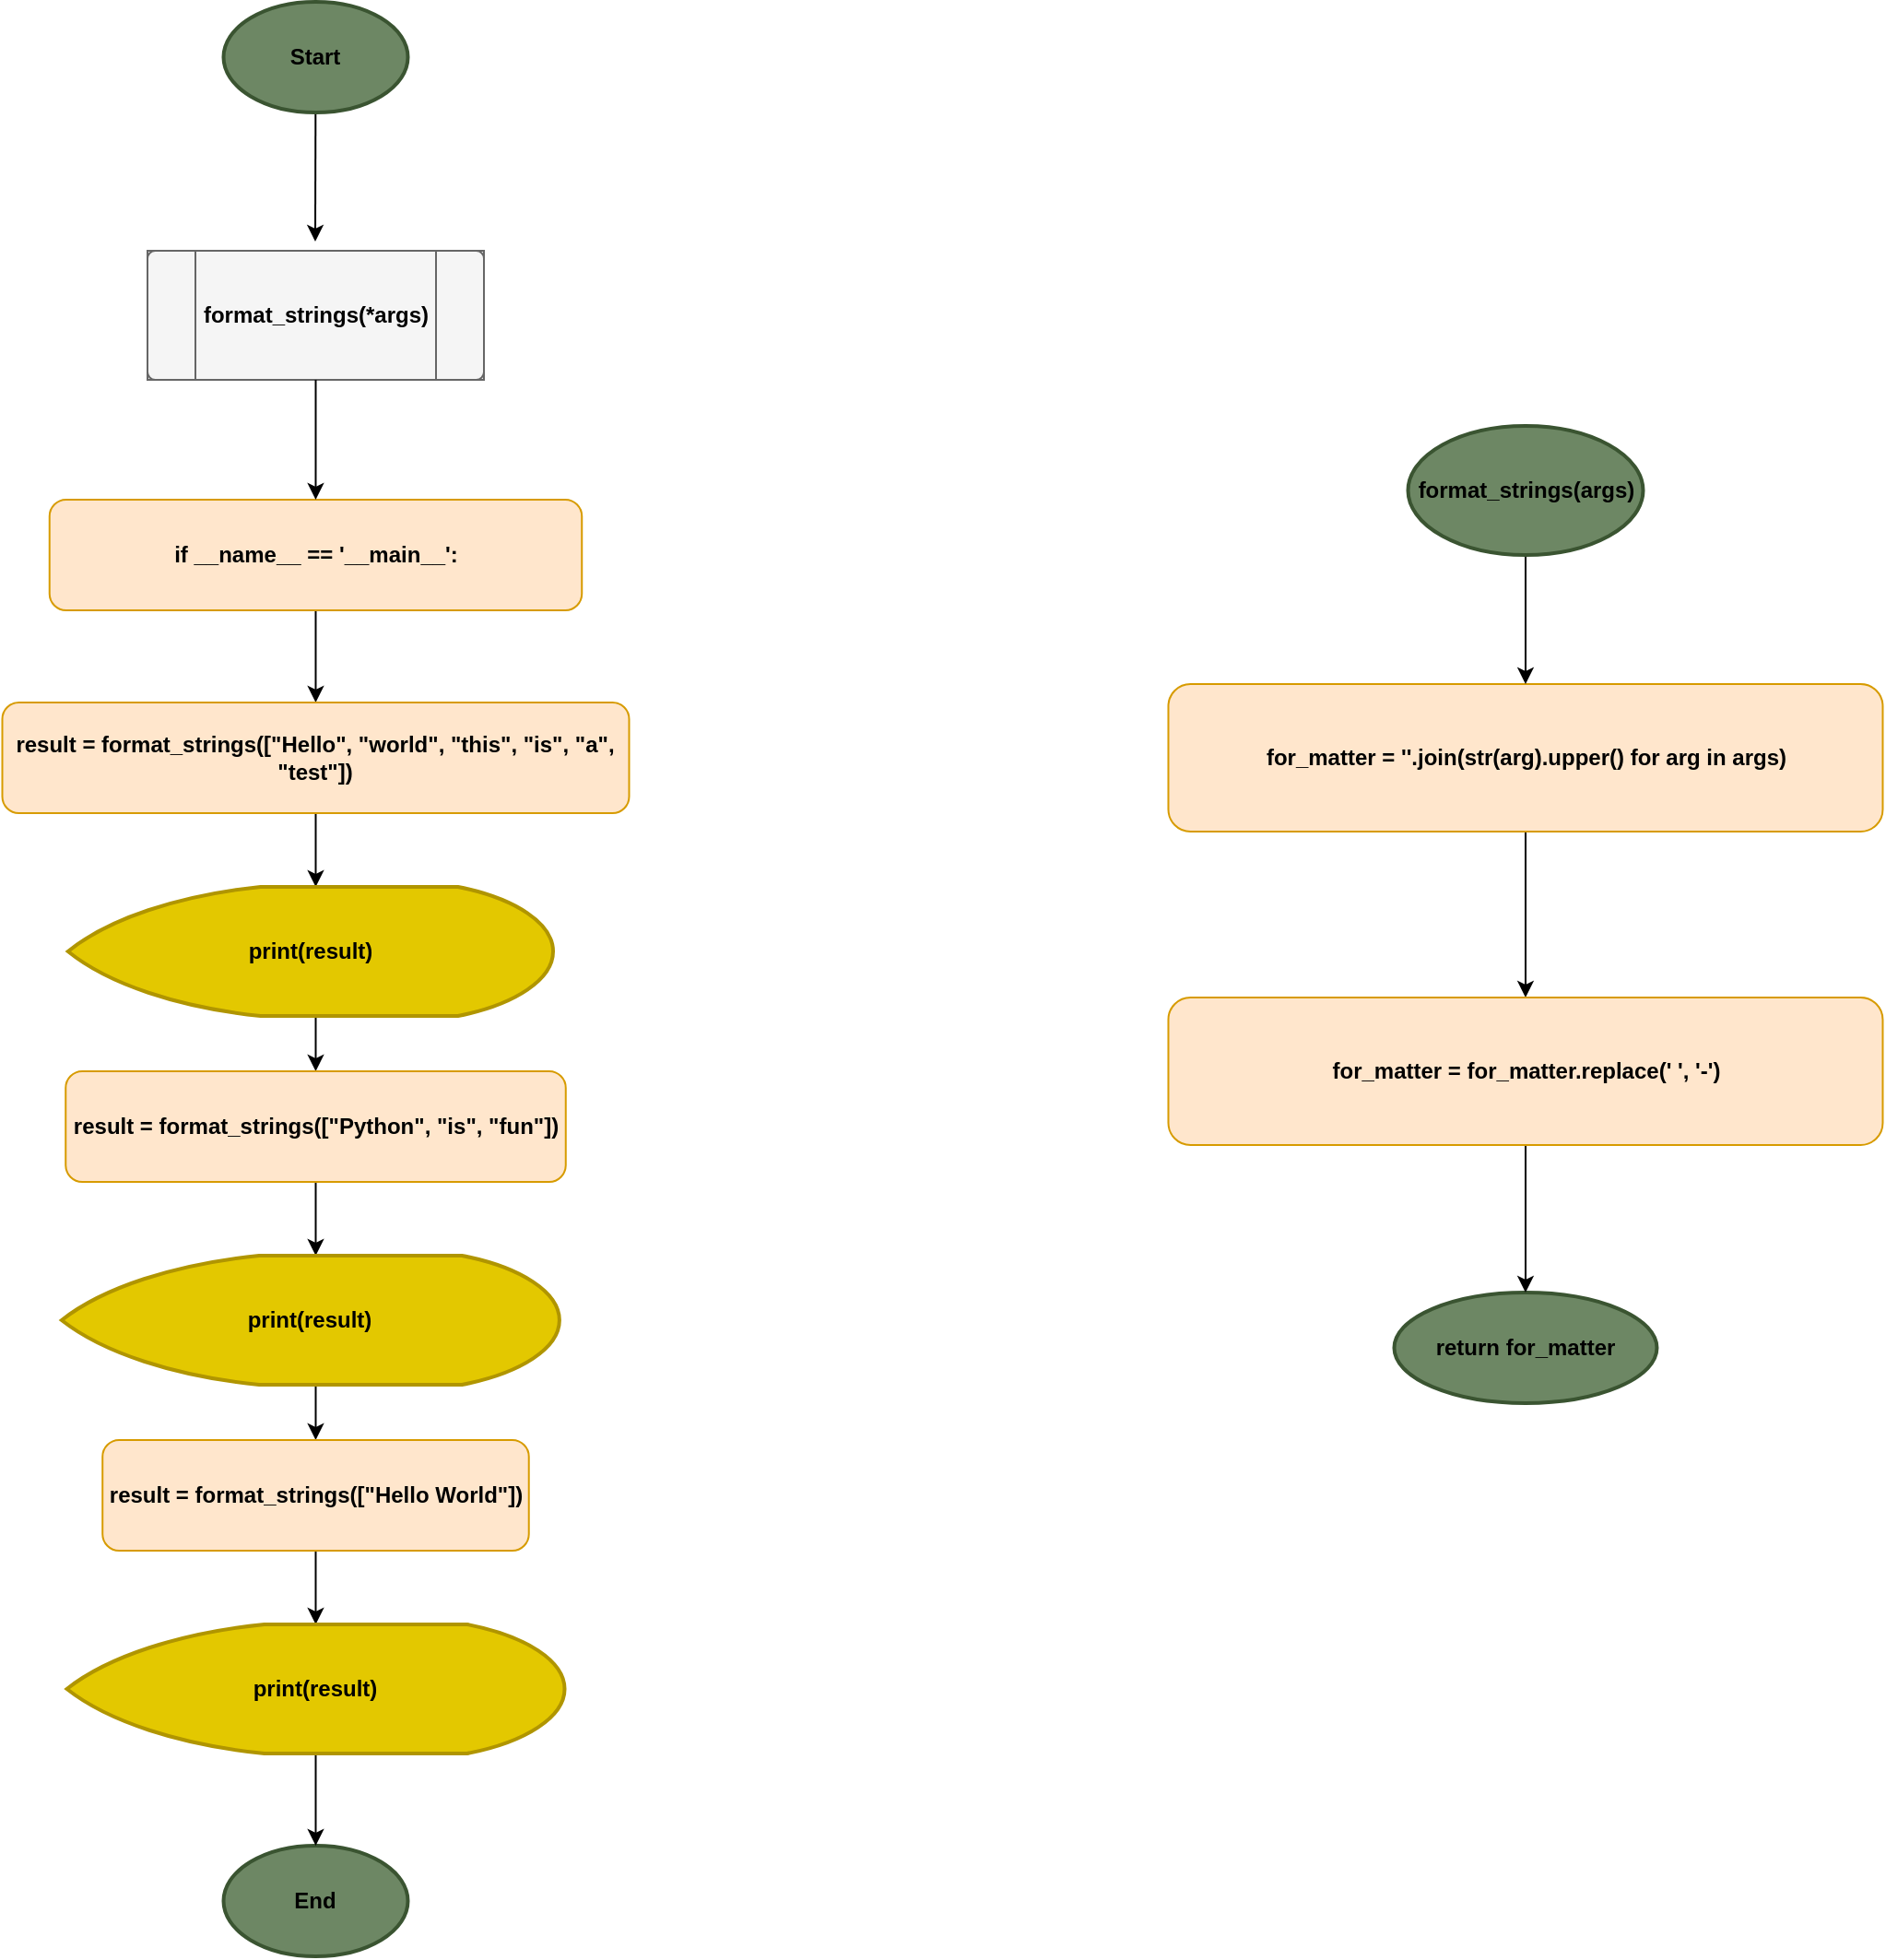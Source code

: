 <mxfile>
    <diagram id="nQTjvRek8TaVpFzdT1Jk" name="Page-1">
        <mxGraphModel dx="2187" dy="768" grid="1" gridSize="10" guides="1" tooltips="1" connect="1" arrows="1" fold="1" page="1" pageScale="1" pageWidth="850" pageHeight="1100" math="0" shadow="0">
            <root>
                <mxCell id="0"/>
                <mxCell id="1" parent="0"/>
                <mxCell id="58" value="" style="edgeStyle=none;html=1;labelBackgroundColor=none;fontColor=#FFFFFF;" parent="1" source="2" edge="1">
                    <mxGeometry relative="1" as="geometry">
                        <mxPoint x="-119" y="290" as="targetPoint"/>
                    </mxGeometry>
                </mxCell>
                <mxCell id="2" value="Start" style="strokeWidth=2;html=1;shape=mxgraph.flowchart.start_1;whiteSpace=wrap;fillColor=#6d8764;strokeColor=#3A5431;fontColor=#000000;fontStyle=1" parent="1" vertex="1">
                    <mxGeometry x="-168.75" y="160" width="100" height="60" as="geometry"/>
                </mxCell>
                <mxCell id="7" value="End" style="strokeWidth=2;html=1;shape=mxgraph.flowchart.start_1;whiteSpace=wrap;fontStyle=1;labelBackgroundColor=none;fillColor=#6d8764;strokeColor=#3A5431;fontColor=#000000;" parent="1" vertex="1">
                    <mxGeometry x="-168.75" y="1160" width="100" height="60" as="geometry"/>
                </mxCell>
                <mxCell id="15" value="" style="group;fontStyle=1;fontColor=#333333;labelBackgroundColor=none;fillColor=#f5f5f5;strokeColor=#666666;" parent="1" vertex="1" connectable="0">
                    <mxGeometry x="-210" y="295" width="182.5" height="70" as="geometry"/>
                </mxCell>
                <mxCell id="13" value="" style="verticalLabelPosition=bottom;verticalAlign=top;html=1;shape=process;whiteSpace=wrap;rounded=1;size=0.14;arcSize=6;fontStyle=1;fontColor=#333333;labelBackgroundColor=none;fillColor=#f5f5f5;strokeColor=#666666;" parent="15" vertex="1">
                    <mxGeometry width="182.5" height="70" as="geometry"/>
                </mxCell>
                <mxCell id="14" value="format_strings(*args)" style="text;html=1;strokeColor=none;fillColor=none;align=center;verticalAlign=middle;whiteSpace=wrap;rounded=0;fontStyle=1;fontColor=#000000;labelBackgroundColor=none;" parent="15" vertex="1">
                    <mxGeometry x="50.694" y="20" width="81.111" height="30" as="geometry"/>
                </mxCell>
                <mxCell id="69" value="" style="edgeStyle=none;html=1;" edge="1" parent="1" source="21" target="68">
                    <mxGeometry relative="1" as="geometry"/>
                </mxCell>
                <mxCell id="21" value="&lt;div&gt;for_matter = ''.join(str(arg).upper() for arg in args)&lt;/div&gt;" style="rounded=1;whiteSpace=wrap;html=1;fontStyle=1;labelBackgroundColor=none;fillColor=#ffe6cc;strokeColor=#d79b00;fontColor=#000000;" parent="1" vertex="1">
                    <mxGeometry x="343.74" y="530" width="387.5" height="80" as="geometry"/>
                </mxCell>
                <mxCell id="22" value="" style="edgeStyle=none;html=1;fontStyle=1;fontColor=#000000;labelBackgroundColor=none;" parent="1" edge="1">
                    <mxGeometry relative="1" as="geometry">
                        <mxPoint x="537.499" y="460" as="sourcePoint"/>
                        <mxPoint x="537.497" y="530" as="targetPoint"/>
                    </mxGeometry>
                </mxCell>
                <mxCell id="32" value="return for_matter" style="strokeWidth=2;html=1;shape=mxgraph.flowchart.start_1;whiteSpace=wrap;fontStyle=1;fontColor=#000000;labelBackgroundColor=none;fillColor=#6d8764;strokeColor=#3A5431;" parent="1" vertex="1">
                    <mxGeometry x="466.24" y="860" width="142.5" height="60" as="geometry"/>
                </mxCell>
                <mxCell id="33" value="format_strings(args)" style="strokeWidth=2;html=1;shape=mxgraph.flowchart.start_1;whiteSpace=wrap;fontStyle=1;fontColor=#000000;labelBackgroundColor=none;fillColor=#6d8764;strokeColor=#3A5431;" parent="1" vertex="1">
                    <mxGeometry x="473.75" y="390" width="127.5" height="70" as="geometry"/>
                </mxCell>
                <mxCell id="42" value="" style="edgeStyle=none;html=1;fontStyle=1;fontColor=#000000;labelBackgroundColor=none;" parent="1" source="35" target="36" edge="1">
                    <mxGeometry relative="1" as="geometry"/>
                </mxCell>
                <mxCell id="35" value="&lt;div&gt;if __name__ == '__main__':&lt;/div&gt;" style="rounded=1;whiteSpace=wrap;html=1;fontStyle=1;labelBackgroundColor=none;fillColor=#ffe6cc;strokeColor=#d79b00;fontColor=#000000;" parent="1" vertex="1">
                    <mxGeometry x="-263.13" y="430" width="288.75" height="60" as="geometry"/>
                </mxCell>
                <mxCell id="43" value="" style="edgeStyle=none;html=1;fontStyle=1;fontColor=#000000;labelBackgroundColor=none;" parent="1" source="36" edge="1">
                    <mxGeometry relative="1" as="geometry">
                        <mxPoint x="-118.75" y="640" as="targetPoint"/>
                    </mxGeometry>
                </mxCell>
                <mxCell id="36" value="result = format_strings([&amp;quot;Hello&amp;quot;, &amp;quot;world&amp;quot;, &amp;quot;this&amp;quot;, &amp;quot;is&amp;quot;, &amp;quot;a&amp;quot;, &amp;quot;test&amp;quot;])" style="rounded=1;fontStyle=1;labelBackgroundColor=none;fillColor=#ffe6cc;strokeColor=#d79b00;fillStyle=solid;fontColor=#000000;whiteSpace=wrap;labelBorderColor=none;html=1;" parent="1" vertex="1">
                    <mxGeometry x="-288.75" y="540" width="340" height="60" as="geometry"/>
                </mxCell>
                <mxCell id="44" value="" style="edgeStyle=none;html=1;fontStyle=1;fontColor=#000000;labelBackgroundColor=none;" parent="1" target="38" edge="1">
                    <mxGeometry relative="1" as="geometry">
                        <mxPoint x="-118.748" y="700" as="sourcePoint"/>
                    </mxGeometry>
                </mxCell>
                <mxCell id="45" value="" style="edgeStyle=none;html=1;fontStyle=1;fontColor=#000000;labelBackgroundColor=none;" parent="1" source="38" edge="1">
                    <mxGeometry relative="1" as="geometry">
                        <mxPoint x="-118.748" y="840" as="targetPoint"/>
                    </mxGeometry>
                </mxCell>
                <mxCell id="38" value="result = format_strings([&quot;Python&quot;, &quot;is&quot;, &quot;fun&quot;])" style="rounded=1;whiteSpace=wrap;html=1;fontStyle=1;labelBackgroundColor=none;fillColor=#ffe6cc;strokeColor=#d79b00;fontColor=#000000;" parent="1" vertex="1">
                    <mxGeometry x="-254.37" y="740" width="271.25" height="60" as="geometry"/>
                </mxCell>
                <mxCell id="46" value="" style="edgeStyle=none;html=1;fontStyle=1;fontColor=#000000;labelBackgroundColor=none;" parent="1" target="40" edge="1">
                    <mxGeometry relative="1" as="geometry">
                        <mxPoint x="-118.752" y="900" as="sourcePoint"/>
                    </mxGeometry>
                </mxCell>
                <mxCell id="47" value="" style="edgeStyle=none;html=1;fontStyle=1;fontColor=#000000;labelBackgroundColor=none;" parent="1" source="40" edge="1">
                    <mxGeometry relative="1" as="geometry">
                        <mxPoint x="-118.752" y="1040" as="targetPoint"/>
                    </mxGeometry>
                </mxCell>
                <mxCell id="40" value="result = format_strings([&quot;Hello World&quot;])" style="rounded=1;whiteSpace=wrap;html=1;fontStyle=1;labelBackgroundColor=none;fillColor=#ffe6cc;strokeColor=#d79b00;fontColor=#000000;" parent="1" vertex="1">
                    <mxGeometry x="-234.38" y="940" width="231.25" height="60" as="geometry"/>
                </mxCell>
                <mxCell id="48" value="" style="edgeStyle=none;html=1;fontStyle=1;fontColor=#000000;labelBackgroundColor=none;" parent="1" target="7" edge="1">
                    <mxGeometry relative="1" as="geometry">
                        <mxPoint x="-118.75" y="1100" as="sourcePoint"/>
                    </mxGeometry>
                </mxCell>
                <mxCell id="50" value="" style="edgeStyle=none;html=1;fontStyle=1;fontColor=#000000;labelBackgroundColor=none;" parent="1" source="13" target="35" edge="1">
                    <mxGeometry relative="1" as="geometry"/>
                </mxCell>
                <mxCell id="70" value="" style="edgeStyle=none;html=1;" edge="1" parent="1" source="68" target="32">
                    <mxGeometry relative="1" as="geometry"/>
                </mxCell>
                <mxCell id="68" value="&lt;div&gt;for_matter = for_matter.replace(' ', '-')&lt;/div&gt;" style="rounded=1;whiteSpace=wrap;html=1;fontStyle=1;labelBackgroundColor=none;fillColor=#ffe6cc;strokeColor=#d79b00;fontColor=#000000;" vertex="1" parent="1">
                    <mxGeometry x="343.74" y="700" width="387.5" height="80" as="geometry"/>
                </mxCell>
                <mxCell id="71" value="&lt;span style=&quot;color: rgb(0, 0, 0); font-weight: 700;&quot;&gt;print(result)&lt;/span&gt;" style="strokeWidth=2;html=1;shape=mxgraph.flowchart.display;whiteSpace=wrap;fillColor=#e3c800;fontColor=#000000;strokeColor=#B09500;" vertex="1" parent="1">
                    <mxGeometry x="-253.12" y="640" width="263.12" height="70" as="geometry"/>
                </mxCell>
                <mxCell id="72" value="&lt;span style=&quot;color: rgb(0, 0, 0); font-weight: 700;&quot;&gt;print(result)&lt;/span&gt;" style="strokeWidth=2;html=1;shape=mxgraph.flowchart.display;whiteSpace=wrap;fillColor=#e3c800;fontColor=#000000;strokeColor=#B09500;" vertex="1" parent="1">
                    <mxGeometry x="-256.56" y="840" width="270" height="70" as="geometry"/>
                </mxCell>
                <mxCell id="73" value="&lt;span style=&quot;color: rgb(0, 0, 0); font-weight: 700;&quot;&gt;print(result)&lt;/span&gt;" style="strokeWidth=2;html=1;shape=mxgraph.flowchart.display;whiteSpace=wrap;fillColor=#e3c800;fontColor=#000000;strokeColor=#B09500;" vertex="1" parent="1">
                    <mxGeometry x="-253.74" y="1040" width="270" height="70" as="geometry"/>
                </mxCell>
            </root>
        </mxGraphModel>
    </diagram>
</mxfile>